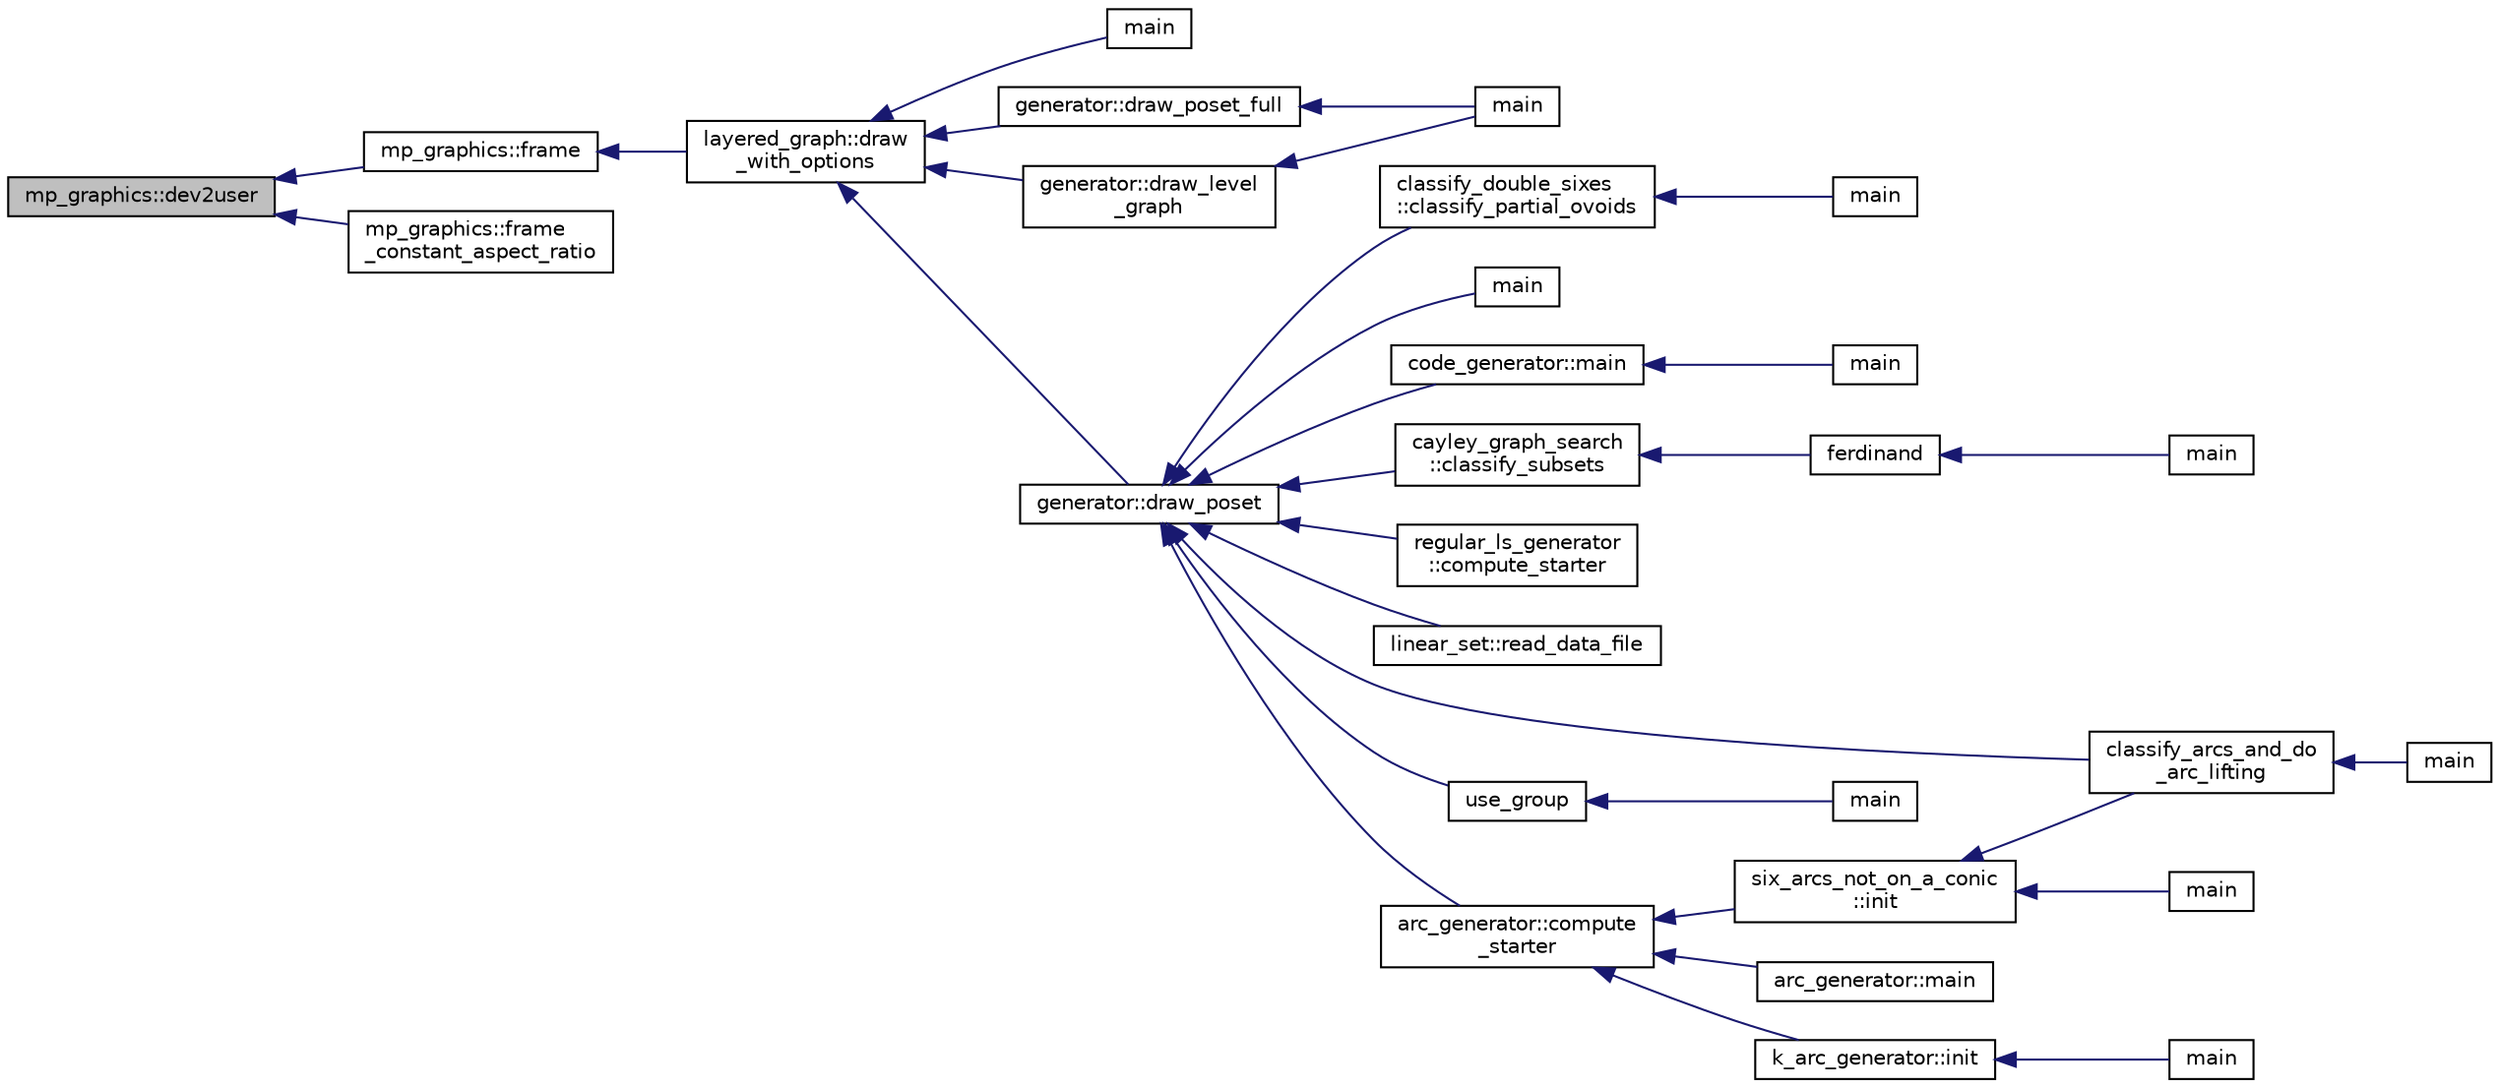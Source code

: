 digraph "mp_graphics::dev2user"
{
  edge [fontname="Helvetica",fontsize="10",labelfontname="Helvetica",labelfontsize="10"];
  node [fontname="Helvetica",fontsize="10",shape=record];
  rankdir="LR";
  Node1831 [label="mp_graphics::dev2user",height=0.2,width=0.4,color="black", fillcolor="grey75", style="filled", fontcolor="black"];
  Node1831 -> Node1832 [dir="back",color="midnightblue",fontsize="10",style="solid",fontname="Helvetica"];
  Node1832 [label="mp_graphics::frame",height=0.2,width=0.4,color="black", fillcolor="white", style="filled",URL="$da/d2c/classmp__graphics.html#a4094becb93ac234f2f3ebd1be83d10ff"];
  Node1832 -> Node1833 [dir="back",color="midnightblue",fontsize="10",style="solid",fontname="Helvetica"];
  Node1833 [label="layered_graph::draw\l_with_options",height=0.2,width=0.4,color="black", fillcolor="white", style="filled",URL="$da/db1/classlayered__graph.html#a4c76e40c6cf5bfb2ab2df20c33e846bc"];
  Node1833 -> Node1834 [dir="back",color="midnightblue",fontsize="10",style="solid",fontname="Helvetica"];
  Node1834 [label="main",height=0.2,width=0.4,color="black", fillcolor="white", style="filled",URL="$da/d62/layered__graph__main_8_c.html#a217dbf8b442f20279ea00b898af96f52"];
  Node1833 -> Node1835 [dir="back",color="midnightblue",fontsize="10",style="solid",fontname="Helvetica"];
  Node1835 [label="generator::draw_poset_full",height=0.2,width=0.4,color="black", fillcolor="white", style="filled",URL="$d7/d73/classgenerator.html#a6f7f90e50993905db31342536ac59d8c"];
  Node1835 -> Node1836 [dir="back",color="midnightblue",fontsize="10",style="solid",fontname="Helvetica"];
  Node1836 [label="main",height=0.2,width=0.4,color="black", fillcolor="white", style="filled",URL="$de/d2d/graph_2graph_8_c.html#a217dbf8b442f20279ea00b898af96f52"];
  Node1833 -> Node1837 [dir="back",color="midnightblue",fontsize="10",style="solid",fontname="Helvetica"];
  Node1837 [label="generator::draw_poset",height=0.2,width=0.4,color="black", fillcolor="white", style="filled",URL="$d7/d73/classgenerator.html#aa4f99c75a86701ba85e514a294efdf3a"];
  Node1837 -> Node1838 [dir="back",color="midnightblue",fontsize="10",style="solid",fontname="Helvetica"];
  Node1838 [label="main",height=0.2,width=0.4,color="black", fillcolor="white", style="filled",URL="$d1/d5e/blt__main_8_c.html#a217dbf8b442f20279ea00b898af96f52"];
  Node1837 -> Node1839 [dir="back",color="midnightblue",fontsize="10",style="solid",fontname="Helvetica"];
  Node1839 [label="code_generator::main",height=0.2,width=0.4,color="black", fillcolor="white", style="filled",URL="$db/d37/classcode__generator.html#ab3cf3a306e4032c2b471ac95321c599f"];
  Node1839 -> Node1840 [dir="back",color="midnightblue",fontsize="10",style="solid",fontname="Helvetica"];
  Node1840 [label="main",height=0.2,width=0.4,color="black", fillcolor="white", style="filled",URL="$d4/d4f/codes_8_c.html#a217dbf8b442f20279ea00b898af96f52"];
  Node1837 -> Node1841 [dir="back",color="midnightblue",fontsize="10",style="solid",fontname="Helvetica"];
  Node1841 [label="cayley_graph_search\l::classify_subsets",height=0.2,width=0.4,color="black", fillcolor="white", style="filled",URL="$de/dae/classcayley__graph__search.html#a4cf8a90752e018a281481ac80ad52c4b"];
  Node1841 -> Node1842 [dir="back",color="midnightblue",fontsize="10",style="solid",fontname="Helvetica"];
  Node1842 [label="ferdinand",height=0.2,width=0.4,color="black", fillcolor="white", style="filled",URL="$da/df3/ferdinand_8_c.html#a322b57727d23cf5a0932f11c30ea18d9"];
  Node1842 -> Node1843 [dir="back",color="midnightblue",fontsize="10",style="solid",fontname="Helvetica"];
  Node1843 [label="main",height=0.2,width=0.4,color="black", fillcolor="white", style="filled",URL="$da/df3/ferdinand_8_c.html#a3c04138a5bfe5d72780bb7e82a18e627"];
  Node1837 -> Node1844 [dir="back",color="midnightblue",fontsize="10",style="solid",fontname="Helvetica"];
  Node1844 [label="regular_ls_generator\l::compute_starter",height=0.2,width=0.4,color="black", fillcolor="white", style="filled",URL="$d2/dd8/classregular__ls__generator.html#aa38907741058694a73194b02ceb4a53d"];
  Node1837 -> Node1845 [dir="back",color="midnightblue",fontsize="10",style="solid",fontname="Helvetica"];
  Node1845 [label="linear_set::read_data_file",height=0.2,width=0.4,color="black", fillcolor="white", style="filled",URL="$dd/d86/classlinear__set.html#a9a5cd28cc81be7ee41002b2e3114c2cb"];
  Node1837 -> Node1846 [dir="back",color="midnightblue",fontsize="10",style="solid",fontname="Helvetica"];
  Node1846 [label="classify_arcs_and_do\l_arc_lifting",height=0.2,width=0.4,color="black", fillcolor="white", style="filled",URL="$d6/dc3/arc__lifting__main_8_c.html#afdd7be16f16b8c71e9a72fe5f6a0b59c"];
  Node1846 -> Node1847 [dir="back",color="midnightblue",fontsize="10",style="solid",fontname="Helvetica"];
  Node1847 [label="main",height=0.2,width=0.4,color="black", fillcolor="white", style="filled",URL="$d6/dc3/arc__lifting__main_8_c.html#a217dbf8b442f20279ea00b898af96f52"];
  Node1837 -> Node1848 [dir="back",color="midnightblue",fontsize="10",style="solid",fontname="Helvetica"];
  Node1848 [label="use_group",height=0.2,width=0.4,color="black", fillcolor="white", style="filled",URL="$d9/d9f/all__cliques_8_c.html#aba62531e97173264c39afe2c7857af31"];
  Node1848 -> Node1849 [dir="back",color="midnightblue",fontsize="10",style="solid",fontname="Helvetica"];
  Node1849 [label="main",height=0.2,width=0.4,color="black", fillcolor="white", style="filled",URL="$d9/d9f/all__cliques_8_c.html#a3c04138a5bfe5d72780bb7e82a18e627"];
  Node1837 -> Node1850 [dir="back",color="midnightblue",fontsize="10",style="solid",fontname="Helvetica"];
  Node1850 [label="arc_generator::compute\l_starter",height=0.2,width=0.4,color="black", fillcolor="white", style="filled",URL="$d4/d21/classarc__generator.html#aad1dcec3a1c302e743d574bd1ac857d9"];
  Node1850 -> Node1851 [dir="back",color="midnightblue",fontsize="10",style="solid",fontname="Helvetica"];
  Node1851 [label="arc_generator::main",height=0.2,width=0.4,color="black", fillcolor="white", style="filled",URL="$d4/d21/classarc__generator.html#ad80140b51b165dad1fe6ab232be7829a"];
  Node1850 -> Node1852 [dir="back",color="midnightblue",fontsize="10",style="solid",fontname="Helvetica"];
  Node1852 [label="k_arc_generator::init",height=0.2,width=0.4,color="black", fillcolor="white", style="filled",URL="$d6/dd8/classk__arc__generator.html#a6036d9f52ede9f8ca681505626b5361d"];
  Node1852 -> Node1853 [dir="back",color="midnightblue",fontsize="10",style="solid",fontname="Helvetica"];
  Node1853 [label="main",height=0.2,width=0.4,color="black", fillcolor="white", style="filled",URL="$d6/d01/k__arc__generator__main_8_c.html#a217dbf8b442f20279ea00b898af96f52"];
  Node1850 -> Node1854 [dir="back",color="midnightblue",fontsize="10",style="solid",fontname="Helvetica"];
  Node1854 [label="six_arcs_not_on_a_conic\l::init",height=0.2,width=0.4,color="black", fillcolor="white", style="filled",URL="$d8/de6/classsix__arcs__not__on__a__conic.html#a7a4d5cf8a098488729934cfa8a70944a"];
  Node1854 -> Node1846 [dir="back",color="midnightblue",fontsize="10",style="solid",fontname="Helvetica"];
  Node1854 -> Node1855 [dir="back",color="midnightblue",fontsize="10",style="solid",fontname="Helvetica"];
  Node1855 [label="main",height=0.2,width=0.4,color="black", fillcolor="white", style="filled",URL="$d2/dfa/create__surface__main_8_c.html#a217dbf8b442f20279ea00b898af96f52"];
  Node1837 -> Node1856 [dir="back",color="midnightblue",fontsize="10",style="solid",fontname="Helvetica"];
  Node1856 [label="classify_double_sixes\l::classify_partial_ovoids",height=0.2,width=0.4,color="black", fillcolor="white", style="filled",URL="$dd/d23/classclassify__double__sixes.html#a2253fca143a0e8a3e39655eb05668ae9"];
  Node1856 -> Node1857 [dir="back",color="midnightblue",fontsize="10",style="solid",fontname="Helvetica"];
  Node1857 [label="main",height=0.2,width=0.4,color="black", fillcolor="white", style="filled",URL="$df/df8/surface__classify_8_c.html#a217dbf8b442f20279ea00b898af96f52"];
  Node1833 -> Node1858 [dir="back",color="midnightblue",fontsize="10",style="solid",fontname="Helvetica"];
  Node1858 [label="generator::draw_level\l_graph",height=0.2,width=0.4,color="black", fillcolor="white", style="filled",URL="$d7/d73/classgenerator.html#a6bbc7b7aafea55ff8e202efc43ab263c"];
  Node1858 -> Node1836 [dir="back",color="midnightblue",fontsize="10",style="solid",fontname="Helvetica"];
  Node1831 -> Node1859 [dir="back",color="midnightblue",fontsize="10",style="solid",fontname="Helvetica"];
  Node1859 [label="mp_graphics::frame\l_constant_aspect_ratio",height=0.2,width=0.4,color="black", fillcolor="white", style="filled",URL="$da/d2c/classmp__graphics.html#a3b0cc53ceceec91be6ca0dde66f7ca88"];
}
